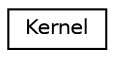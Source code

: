 digraph "Graphical Class Hierarchy"
{
 // LATEX_PDF_SIZE
  edge [fontname="Helvetica",fontsize="10",labelfontname="Helvetica",labelfontsize="10"];
  node [fontname="Helvetica",fontsize="10",shape=record];
  rankdir="LR";
  Node0 [label="Kernel",height=0.2,width=0.4,color="black", fillcolor="white", style="filled",URL="$db/de7/class_kernel.html",tooltip=" "];
}
